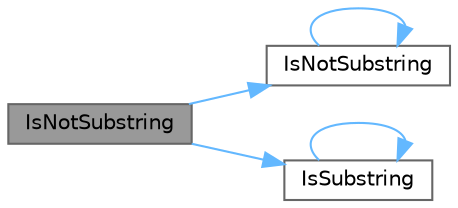 digraph "IsNotSubstring"
{
 // LATEX_PDF_SIZE
  bgcolor="transparent";
  edge [fontname=Helvetica,fontsize=10,labelfontname=Helvetica,labelfontsize=10];
  node [fontname=Helvetica,fontsize=10,shape=box,height=0.2,width=0.4];
  rankdir="LR";
  Node1 [id="Node000001",label="IsNotSubstring",height=0.2,width=0.4,color="gray40", fillcolor="grey60", style="filled", fontcolor="black",tooltip=" "];
  Node1 -> Node2 [id="edge1_Node000001_Node000002",color="steelblue1",style="solid",tooltip=" "];
  Node2 [id="Node000002",label="IsNotSubstring",height=0.2,width=0.4,color="grey40", fillcolor="white", style="filled",URL="$namespacetesting.html#a4c722362b584ab9565021fd68f2d0003",tooltip=" "];
  Node2 -> Node2 [id="edge2_Node000002_Node000002",color="steelblue1",style="solid",tooltip=" "];
  Node1 -> Node3 [id="edge3_Node000001_Node000003",color="steelblue1",style="solid",tooltip=" "];
  Node3 [id="Node000003",label="IsSubstring",height=0.2,width=0.4,color="grey40", fillcolor="white", style="filled",URL="$namespacetesting.html#af769ba85b7dc1c49d49594f195b442cf",tooltip=" "];
  Node3 -> Node3 [id="edge4_Node000003_Node000003",color="steelblue1",style="solid",tooltip=" "];
}
